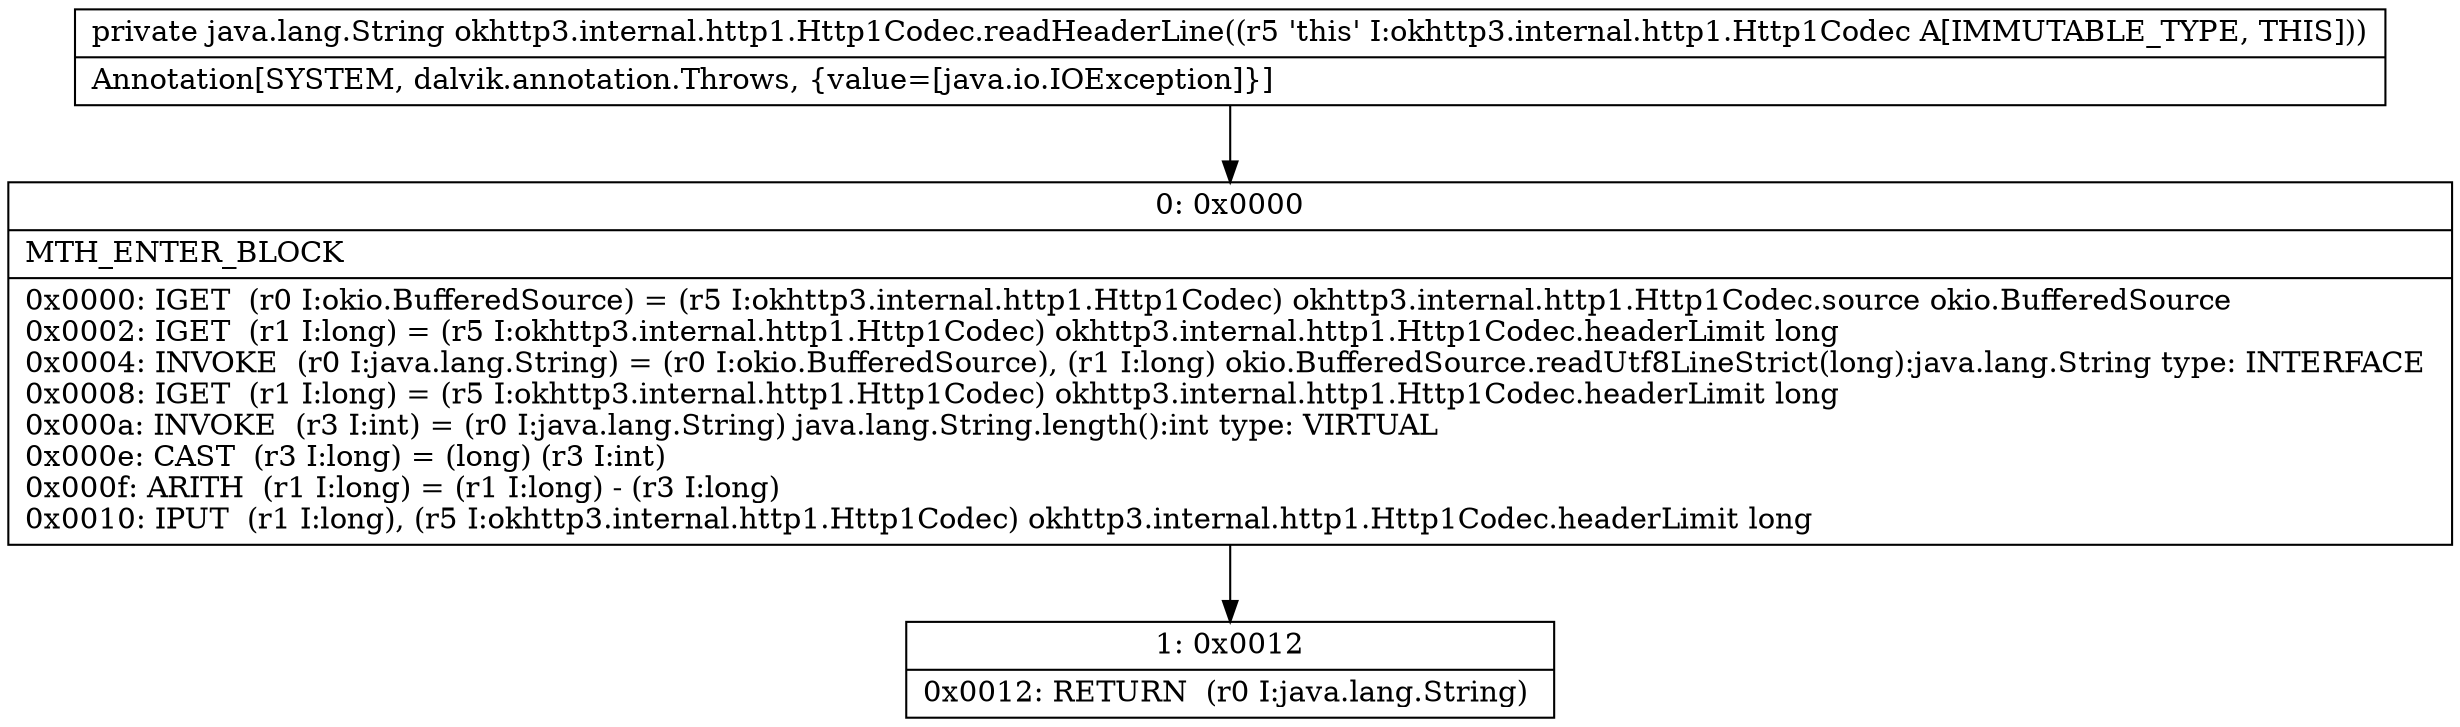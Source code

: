 digraph "CFG forokhttp3.internal.http1.Http1Codec.readHeaderLine()Ljava\/lang\/String;" {
Node_0 [shape=record,label="{0\:\ 0x0000|MTH_ENTER_BLOCK\l|0x0000: IGET  (r0 I:okio.BufferedSource) = (r5 I:okhttp3.internal.http1.Http1Codec) okhttp3.internal.http1.Http1Codec.source okio.BufferedSource \l0x0002: IGET  (r1 I:long) = (r5 I:okhttp3.internal.http1.Http1Codec) okhttp3.internal.http1.Http1Codec.headerLimit long \l0x0004: INVOKE  (r0 I:java.lang.String) = (r0 I:okio.BufferedSource), (r1 I:long) okio.BufferedSource.readUtf8LineStrict(long):java.lang.String type: INTERFACE \l0x0008: IGET  (r1 I:long) = (r5 I:okhttp3.internal.http1.Http1Codec) okhttp3.internal.http1.Http1Codec.headerLimit long \l0x000a: INVOKE  (r3 I:int) = (r0 I:java.lang.String) java.lang.String.length():int type: VIRTUAL \l0x000e: CAST  (r3 I:long) = (long) (r3 I:int) \l0x000f: ARITH  (r1 I:long) = (r1 I:long) \- (r3 I:long) \l0x0010: IPUT  (r1 I:long), (r5 I:okhttp3.internal.http1.Http1Codec) okhttp3.internal.http1.Http1Codec.headerLimit long \l}"];
Node_1 [shape=record,label="{1\:\ 0x0012|0x0012: RETURN  (r0 I:java.lang.String) \l}"];
MethodNode[shape=record,label="{private java.lang.String okhttp3.internal.http1.Http1Codec.readHeaderLine((r5 'this' I:okhttp3.internal.http1.Http1Codec A[IMMUTABLE_TYPE, THIS]))  | Annotation[SYSTEM, dalvik.annotation.Throws, \{value=[java.io.IOException]\}]\l}"];
MethodNode -> Node_0;
Node_0 -> Node_1;
}


